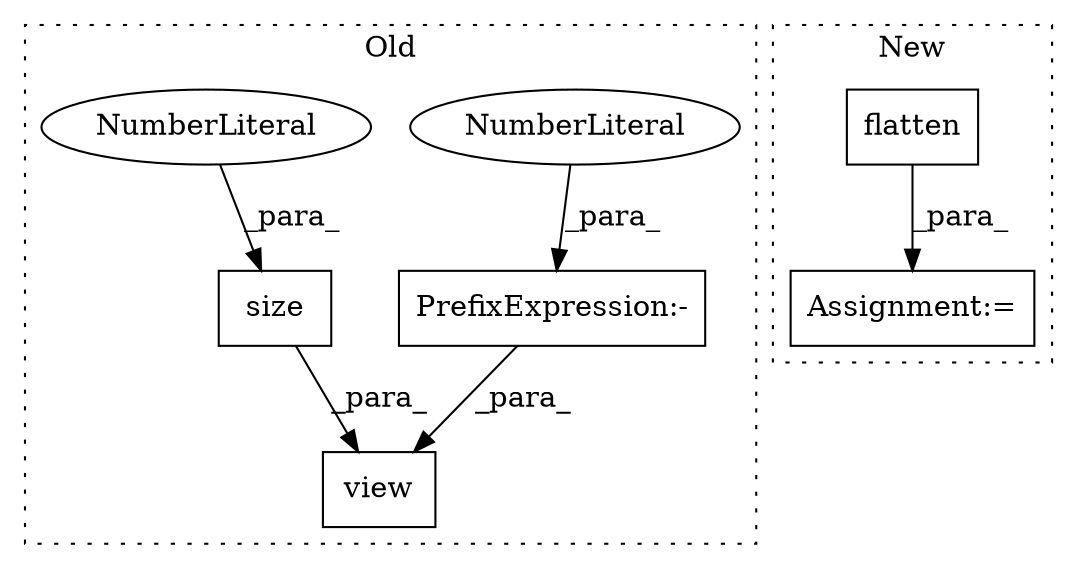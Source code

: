 digraph G {
subgraph cluster0 {
1 [label="view" a="32" s="6978,6995" l="5,1" shape="box"];
3 [label="PrefixExpression:-" a="38" s="6993" l="1" shape="box"];
4 [label="NumberLiteral" a="34" s="6994" l="1" shape="ellipse"];
5 [label="size" a="32" s="6985,6991" l="5,1" shape="box"];
6 [label="NumberLiteral" a="34" s="6990" l="1" shape="ellipse"];
label = "Old";
style="dotted";
}
subgraph cluster1 {
2 [label="flatten" a="32" s="6567,6576" l="8,1" shape="box"];
7 [label="Assignment:=" a="7" s="6564" l="1" shape="box"];
label = "New";
style="dotted";
}
2 -> 7 [label="_para_"];
3 -> 1 [label="_para_"];
4 -> 3 [label="_para_"];
5 -> 1 [label="_para_"];
6 -> 5 [label="_para_"];
}